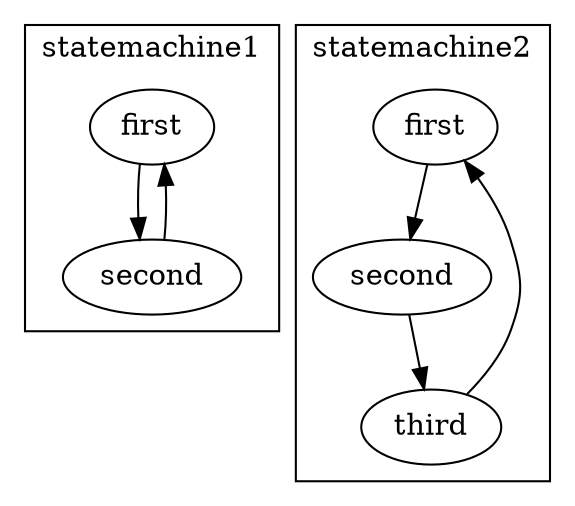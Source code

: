 digraph D {
subgraph cluster_statemachine1 {
  label = "statemachine1";
"statemachine1_first" [label = "first"];"statemachine1_second" [label = "second"];statemachine1_first -> statemachine1_second
"statemachine1_second" [label = "second"];"statemachine1_first" [label = "first"];statemachine1_second -> statemachine1_first
}
subgraph cluster_statemachine2 {
  label = "statemachine2";
"statemachine2_first" [label = "first"];"statemachine2_second" [label = "second"];statemachine2_first -> statemachine2_second
"statemachine2_second" [label = "second"];"statemachine2_third" [label = "third"];statemachine2_second -> statemachine2_third
"statemachine2_third" [label = "third"];"statemachine2_first" [label = "first"];statemachine2_third -> statemachine2_first
}
}
